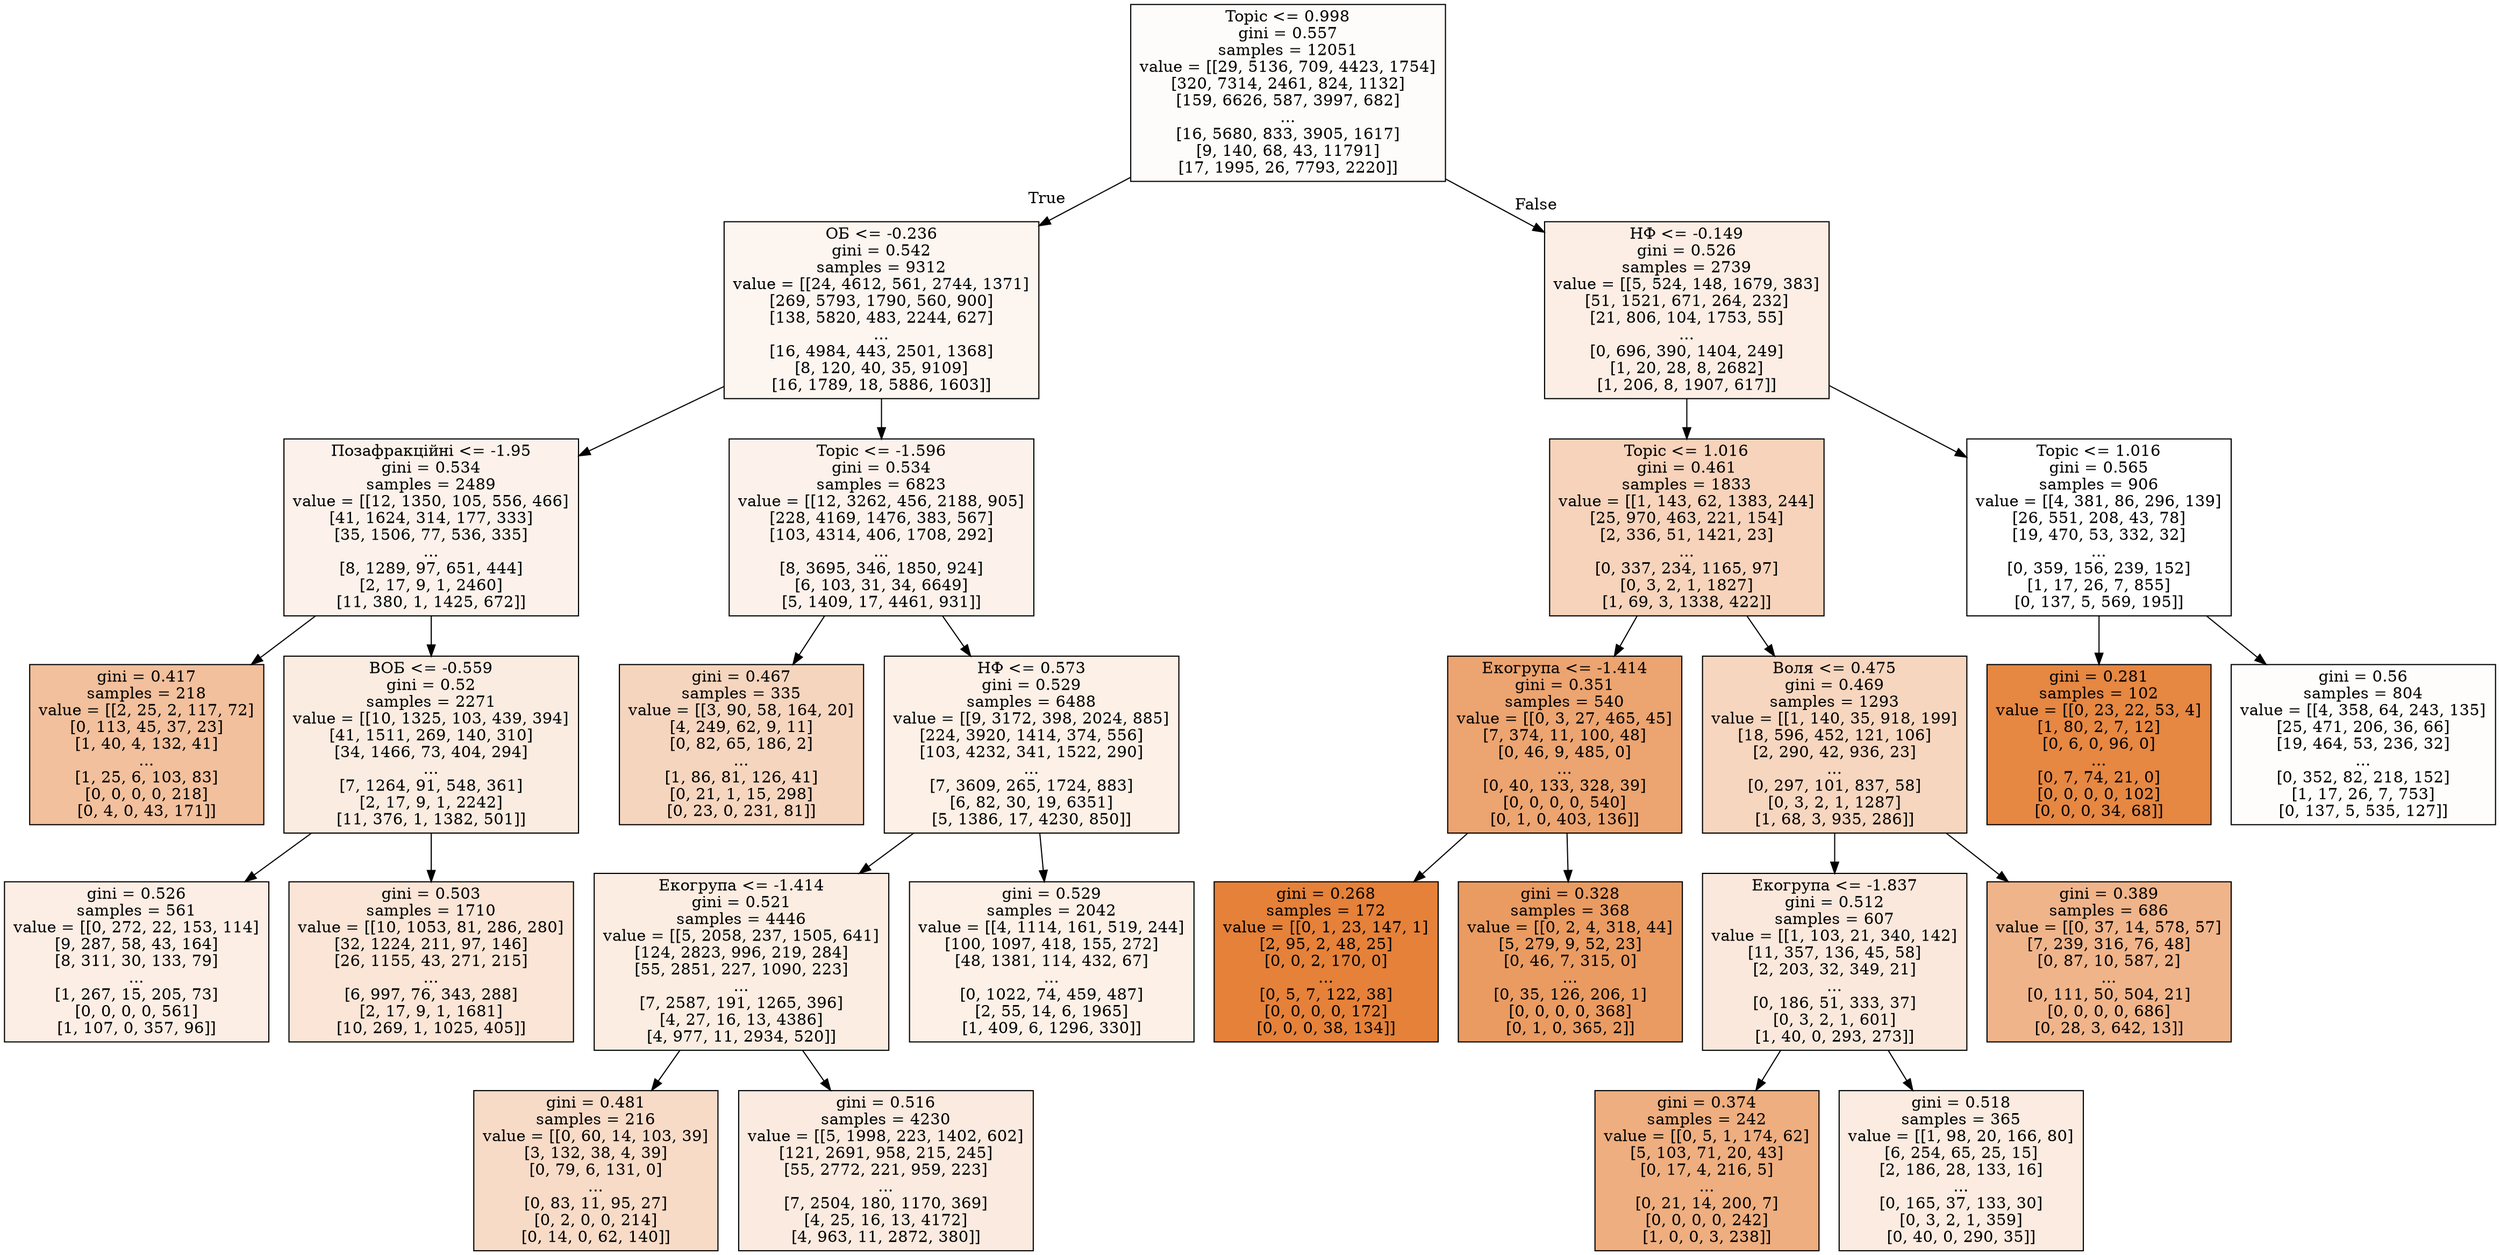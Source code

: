 digraph Tree {
node [shape=box, style="filled", color="black"] ;
0 [label="Topic <= 0.998\ngini = 0.557\nsamples = 12051\nvalue = [[29, 5136, 709, 4423, 1754]\n[320, 7314, 2461, 824, 1132]\n[159, 6626, 587, 3997, 682]\n...\n[16, 5680, 833, 3905, 1617]\n[9, 140, 68, 43, 11791]\n[17, 1995, 26, 7793, 2220]]", fillcolor="#fefcfa"] ;
1 [label="ОБ <= -0.236\ngini = 0.542\nsamples = 9312\nvalue = [[24, 4612, 561, 2744, 1371]\n[269, 5793, 1790, 560, 900]\n[138, 5820, 483, 2244, 627]\n...\n[16, 4984, 443, 2501, 1368]\n[8, 120, 40, 35, 9109]\n[16, 1789, 18, 5886, 1603]]", fillcolor="#fdf5f0"] ;
0 -> 1 [labeldistance=2.5, labelangle=45, headlabel="True"] ;
5 [label="Позафракційні <= -1.95\ngini = 0.534\nsamples = 2489\nvalue = [[12, 1350, 105, 556, 466]\n[41, 1624, 314, 177, 333]\n[35, 1506, 77, 536, 335]\n...\n[8, 1289, 97, 651, 444]\n[2, 17, 9, 1, 2460]\n[11, 380, 1, 1425, 672]]", fillcolor="#fcf2eb"] ;
1 -> 5 ;
7 [label="gini = 0.417\nsamples = 218\nvalue = [[2, 25, 2, 117, 72]\n[0, 113, 45, 37, 23]\n[1, 40, 4, 132, 41]\n...\n[1, 25, 6, 103, 83]\n[0, 0, 0, 0, 218]\n[0, 4, 0, 43, 171]]", fillcolor="#f2c09c"] ;
5 -> 7 ;
8 [label="ВОБ <= -0.559\ngini = 0.52\nsamples = 2271\nvalue = [[10, 1325, 103, 439, 394]\n[41, 1511, 269, 140, 310]\n[34, 1466, 73, 404, 294]\n...\n[7, 1264, 91, 548, 361]\n[2, 17, 9, 1, 2242]\n[11, 376, 1, 1382, 501]]", fillcolor="#fbece1"] ;
5 -> 8 ;
23 [label="gini = 0.526\nsamples = 561\nvalue = [[0, 272, 22, 153, 114]\n[9, 287, 58, 43, 164]\n[8, 311, 30, 133, 79]\n...\n[1, 267, 15, 205, 73]\n[0, 0, 0, 0, 561]\n[1, 107, 0, 357, 96]]", fillcolor="#fceee5"] ;
8 -> 23 ;
24 [label="gini = 0.503\nsamples = 1710\nvalue = [[10, 1053, 81, 286, 280]\n[32, 1224, 211, 97, 146]\n[26, 1155, 43, 271, 215]\n...\n[6, 997, 76, 343, 288]\n[2, 17, 9, 1, 1681]\n[10, 269, 1, 1025, 405]]", fillcolor="#fae5d6"] ;
8 -> 24 ;
6 [label="Topic <= -1.596\ngini = 0.534\nsamples = 6823\nvalue = [[12, 3262, 456, 2188, 905]\n[228, 4169, 1476, 383, 567]\n[103, 4314, 406, 1708, 292]\n...\n[8, 3695, 346, 1850, 924]\n[6, 103, 31, 34, 6649]\n[5, 1409, 17, 4461, 931]]", fillcolor="#fcf2eb"] ;
1 -> 6 ;
9 [label="gini = 0.467\nsamples = 335\nvalue = [[3, 90, 58, 164, 20]\n[4, 249, 62, 9, 11]\n[0, 82, 65, 186, 2]\n...\n[1, 86, 81, 126, 41]\n[0, 21, 1, 15, 298]\n[0, 23, 0, 231, 81]]", fillcolor="#f6d5be"] ;
6 -> 9 ;
10 [label="НФ <= 0.573\ngini = 0.529\nsamples = 6488\nvalue = [[9, 3172, 398, 2024, 885]\n[224, 3920, 1414, 374, 556]\n[103, 4232, 341, 1522, 290]\n...\n[7, 3609, 265, 1724, 883]\n[6, 82, 30, 19, 6351]\n[5, 1386, 17, 4230, 850]]", fillcolor="#fcf0e7"] ;
6 -> 10 ;
13 [label="Екогрупа <= -1.414\ngini = 0.521\nsamples = 4446\nvalue = [[5, 2058, 237, 1505, 641]\n[124, 2823, 996, 219, 284]\n[55, 2851, 227, 1090, 223]\n...\n[7, 2587, 191, 1265, 396]\n[4, 27, 16, 13, 4386]\n[4, 977, 11, 2934, 520]]", fillcolor="#fbede2"] ;
10 -> 13 ;
17 [label="gini = 0.481\nsamples = 216\nvalue = [[0, 60, 14, 103, 39]\n[3, 132, 38, 4, 39]\n[0, 79, 6, 131, 0]\n...\n[0, 83, 11, 95, 27]\n[0, 2, 0, 0, 214]\n[0, 14, 0, 62, 140]]", fillcolor="#f8dbc7"] ;
13 -> 17 ;
18 [label="gini = 0.516\nsamples = 4230\nvalue = [[5, 1998, 223, 1402, 602]\n[121, 2691, 958, 215, 245]\n[55, 2772, 221, 959, 223]\n...\n[7, 2504, 180, 1170, 369]\n[4, 25, 16, 13, 4172]\n[4, 963, 11, 2872, 380]]", fillcolor="#fbeadf"] ;
13 -> 18 ;
14 [label="gini = 0.529\nsamples = 2042\nvalue = [[4, 1114, 161, 519, 244]\n[100, 1097, 418, 155, 272]\n[48, 1381, 114, 432, 67]\n...\n[0, 1022, 74, 459, 487]\n[2, 55, 14, 6, 1965]\n[1, 409, 6, 1296, 330]]", fillcolor="#fcf0e7"] ;
10 -> 14 ;
2 [label="НФ <= -0.149\ngini = 0.526\nsamples = 2739\nvalue = [[5, 524, 148, 1679, 383]\n[51, 1521, 671, 264, 232]\n[21, 806, 104, 1753, 55]\n...\n[0, 696, 390, 1404, 249]\n[1, 20, 28, 8, 2682]\n[1, 206, 8, 1907, 617]]", fillcolor="#fceee5"] ;
0 -> 2 [labeldistance=2.5, labelangle=-45, headlabel="False"] ;
3 [label="Topic <= 1.016\ngini = 0.461\nsamples = 1833\nvalue = [[1, 143, 62, 1383, 244]\n[25, 970, 463, 221, 154]\n[2, 336, 51, 1421, 23]\n...\n[0, 337, 234, 1165, 97]\n[0, 3, 2, 1, 1827]\n[1, 69, 3, 1338, 422]]", fillcolor="#f6d3ba"] ;
2 -> 3 ;
11 [label="Екогрупа <= -1.414\ngini = 0.351\nsamples = 540\nvalue = [[0, 3, 27, 465, 45]\n[7, 374, 11, 100, 48]\n[0, 46, 9, 485, 0]\n...\n[0, 40, 133, 328, 39]\n[0, 0, 0, 0, 540]\n[0, 1, 0, 403, 136]]", fillcolor="#eca470"] ;
3 -> 11 ;
25 [label="gini = 0.268\nsamples = 172\nvalue = [[0, 1, 23, 147, 1]\n[2, 95, 2, 48, 25]\n[0, 0, 2, 170, 0]\n...\n[0, 5, 7, 122, 38]\n[0, 0, 0, 0, 172]\n[0, 0, 0, 38, 134]]", fillcolor="#e58139"] ;
11 -> 25 ;
26 [label="gini = 0.328\nsamples = 368\nvalue = [[0, 2, 4, 318, 44]\n[5, 279, 9, 52, 23]\n[0, 46, 7, 315, 0]\n...\n[0, 35, 126, 206, 1]\n[0, 0, 0, 0, 368]\n[0, 1, 0, 365, 2]]", fillcolor="#ea9b61"] ;
11 -> 26 ;
12 [label="Воля <= 0.475\ngini = 0.469\nsamples = 1293\nvalue = [[1, 140, 35, 918, 199]\n[18, 596, 452, 121, 106]\n[2, 290, 42, 936, 23]\n...\n[0, 297, 101, 837, 58]\n[0, 3, 2, 1, 1287]\n[1, 68, 3, 935, 286]]", fillcolor="#f7d6bf"] ;
3 -> 12 ;
19 [label="Екогрупа <= -1.837\ngini = 0.512\nsamples = 607\nvalue = [[1, 103, 21, 340, 142]\n[11, 357, 136, 45, 58]\n[2, 203, 32, 349, 21]\n...\n[0, 186, 51, 333, 37]\n[0, 3, 2, 1, 601]\n[1, 40, 0, 293, 273]]", fillcolor="#fae8dc"] ;
12 -> 19 ;
21 [label="gini = 0.374\nsamples = 242\nvalue = [[0, 5, 1, 174, 62]\n[5, 103, 71, 20, 43]\n[0, 17, 4, 216, 5]\n...\n[0, 21, 14, 200, 7]\n[0, 0, 0, 0, 242]\n[1, 0, 0, 3, 238]]", fillcolor="#eeae7f"] ;
19 -> 21 ;
22 [label="gini = 0.518\nsamples = 365\nvalue = [[1, 98, 20, 166, 80]\n[6, 254, 65, 25, 15]\n[2, 186, 28, 133, 16]\n...\n[0, 165, 37, 133, 30]\n[0, 3, 2, 1, 359]\n[0, 40, 0, 290, 35]]", fillcolor="#fbebe0"] ;
19 -> 22 ;
20 [label="gini = 0.389\nsamples = 686\nvalue = [[0, 37, 14, 578, 57]\n[7, 239, 316, 76, 48]\n[0, 87, 10, 587, 2]\n...\n[0, 111, 50, 504, 21]\n[0, 0, 0, 0, 686]\n[0, 28, 3, 642, 13]]", fillcolor="#f0b48a"] ;
12 -> 20 ;
4 [label="Topic <= 1.016\ngini = 0.565\nsamples = 906\nvalue = [[4, 381, 86, 296, 139]\n[26, 551, 208, 43, 78]\n[19, 470, 53, 332, 32]\n...\n[0, 359, 156, 239, 152]\n[1, 17, 26, 7, 855]\n[0, 137, 5, 569, 195]]", fillcolor="#ffffff"] ;
2 -> 4 ;
15 [label="gini = 0.281\nsamples = 102\nvalue = [[0, 23, 22, 53, 4]\n[1, 80, 2, 7, 12]\n[0, 6, 0, 96, 0]\n...\n[0, 7, 74, 21, 0]\n[0, 0, 0, 0, 102]\n[0, 0, 0, 34, 68]]", fillcolor="#e68742"] ;
4 -> 15 ;
16 [label="gini = 0.56\nsamples = 804\nvalue = [[4, 358, 64, 243, 135]\n[25, 471, 206, 36, 66]\n[19, 464, 53, 236, 32]\n...\n[0, 352, 82, 218, 152]\n[1, 17, 26, 7, 753]\n[0, 137, 5, 535, 127]]", fillcolor="#fffdfc"] ;
4 -> 16 ;
}
